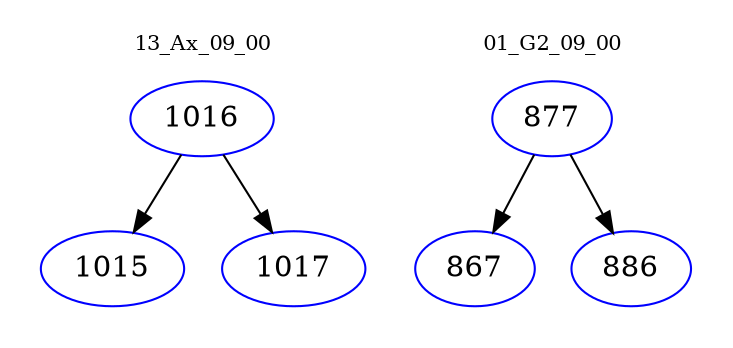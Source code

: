 digraph{
subgraph cluster_0 {
color = white
label = "13_Ax_09_00";
fontsize=10;
T0_1016 [label="1016", color="blue"]
T0_1016 -> T0_1015 [color="black"]
T0_1015 [label="1015", color="blue"]
T0_1016 -> T0_1017 [color="black"]
T0_1017 [label="1017", color="blue"]
}
subgraph cluster_1 {
color = white
label = "01_G2_09_00";
fontsize=10;
T1_877 [label="877", color="blue"]
T1_877 -> T1_867 [color="black"]
T1_867 [label="867", color="blue"]
T1_877 -> T1_886 [color="black"]
T1_886 [label="886", color="blue"]
}
}
